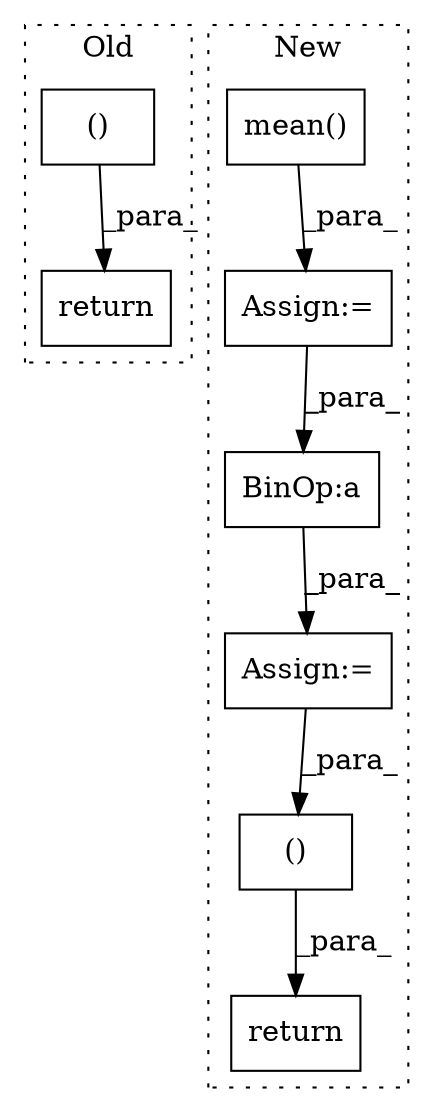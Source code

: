 digraph G {
subgraph cluster0 {
1 [label="()" a="54" s="5226" l="24" shape="box"];
7 [label="return" a="93" s="5203" l="7" shape="box"];
label = "Old";
style="dotted";
}
subgraph cluster1 {
2 [label="mean()" a="75" s="5561,5581" l="11,8" shape="box"];
3 [label="Assign:=" a="68" s="5608" l="3" shape="box"];
4 [label="BinOp:a" a="82" s="5663" l="3" shape="box"];
5 [label="return" a="93" s="5684" l="7" shape="box"];
6 [label="()" a="54" s="5694" l="49" shape="box"];
8 [label="Assign:=" a="68" s="5558" l="3" shape="box"];
label = "New";
style="dotted";
}
1 -> 7 [label="_para_"];
2 -> 8 [label="_para_"];
3 -> 6 [label="_para_"];
4 -> 3 [label="_para_"];
6 -> 5 [label="_para_"];
8 -> 4 [label="_para_"];
}